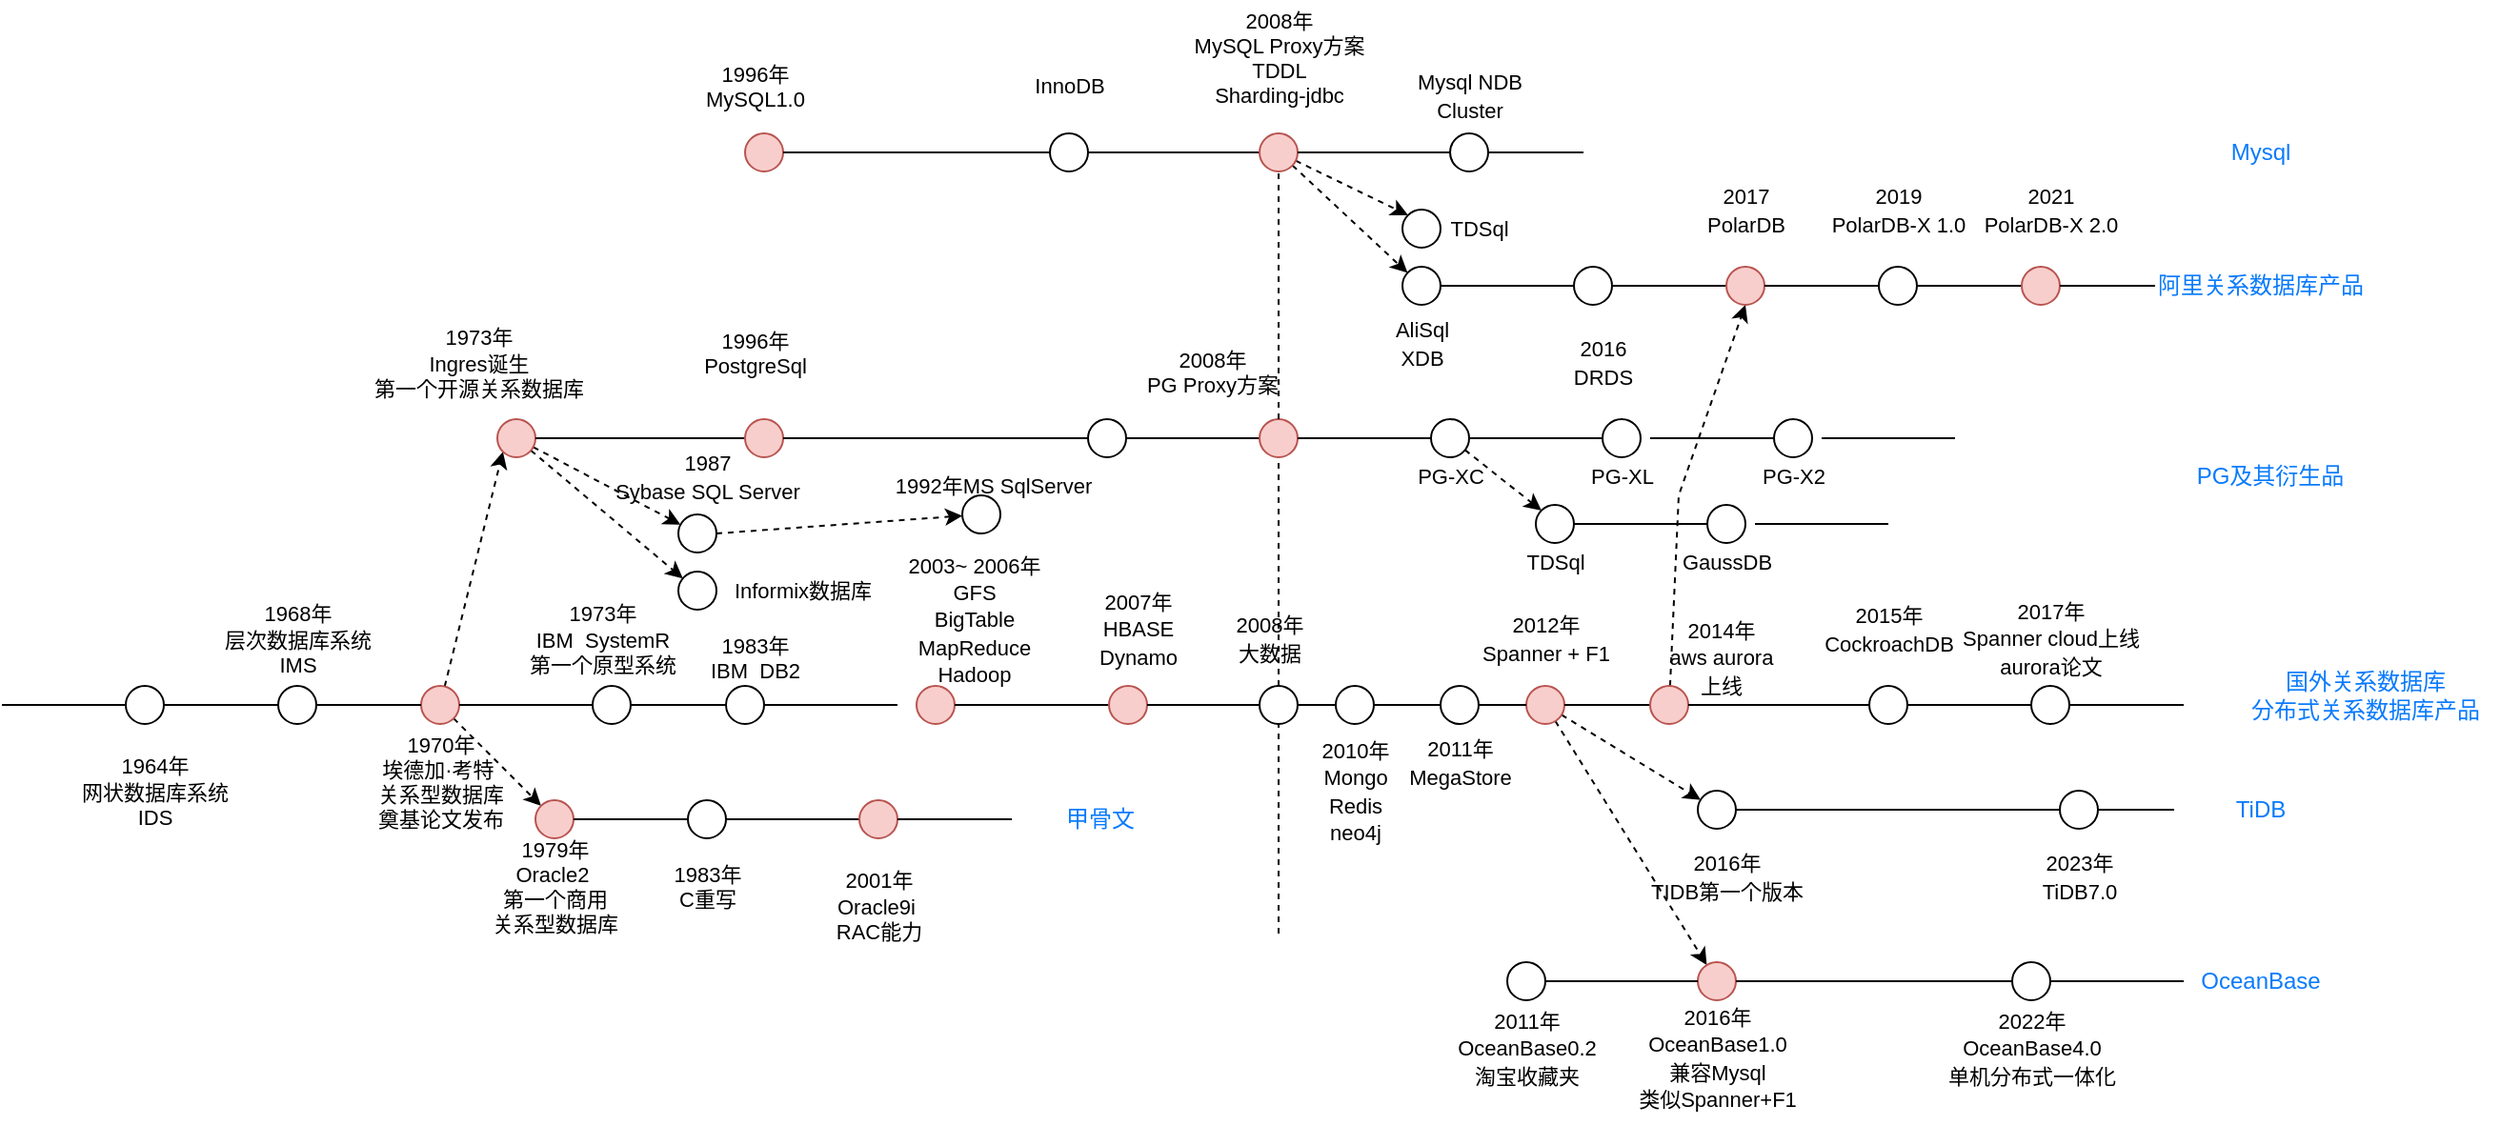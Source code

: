 <mxfile version="13.0.3" type="device" pages="2"><diagram id="YGqJCb1Dm5bFGd1qbr_M" name="Page-1"><mxGraphModel dx="1869" dy="1832" grid="1" gridSize="10" guides="1" tooltips="1" connect="1" arrows="1" fold="1" page="1" pageScale="1" pageWidth="827" pageHeight="1169" math="0" shadow="0"><root><mxCell id="0"/><mxCell id="1" parent="0"/><mxCell id="JQfxPaEcHs0il32LNa0R-54" style="edgeStyle=none;rounded=0;orthogonalLoop=1;jettySize=auto;html=1;entryX=0;entryY=0;entryDx=0;entryDy=0;dashed=1;" edge="1" parent="1" source="JQfxPaEcHs0il32LNa0R-1" target="JQfxPaEcHs0il32LNa0R-45"><mxGeometry relative="1" as="geometry"/></mxCell><mxCell id="JQfxPaEcHs0il32LNa0R-65" style="edgeStyle=none;rounded=0;orthogonalLoop=1;jettySize=auto;html=1;entryX=0;entryY=1;entryDx=0;entryDy=0;dashed=1;" edge="1" parent="1" source="JQfxPaEcHs0il32LNa0R-1" target="JQfxPaEcHs0il32LNa0R-58"><mxGeometry relative="1" as="geometry"/></mxCell><mxCell id="JQfxPaEcHs0il32LNa0R-1" value="" style="ellipse;whiteSpace=wrap;html=1;aspect=fixed;fillColor=#f8cecc;strokeColor=#b85450;" vertex="1" parent="1"><mxGeometry x="110" y="270" width="20" height="20" as="geometry"/></mxCell><mxCell id="JQfxPaEcHs0il32LNa0R-19" value="" style="endArrow=none;html=1;exitX=1;exitY=0.5;exitDx=0;exitDy=0;entryX=0;entryY=0.5;entryDx=0;entryDy=0;" edge="1" parent="1" source="JQfxPaEcHs0il32LNa0R-1" target="JQfxPaEcHs0il32LNa0R-21"><mxGeometry width="50" height="50" relative="1" as="geometry"><mxPoint x="160" y="310" as="sourcePoint"/><mxPoint x="190" y="280" as="targetPoint"/></mxGeometry></mxCell><mxCell id="JQfxPaEcHs0il32LNa0R-21" value="" style="ellipse;whiteSpace=wrap;html=1;aspect=fixed;" vertex="1" parent="1"><mxGeometry x="200" y="270" width="20" height="20" as="geometry"/></mxCell><mxCell id="JQfxPaEcHs0il32LNa0R-22" value="" style="endArrow=none;html=1;exitX=1;exitY=0.5;exitDx=0;exitDy=0;entryX=0;entryY=0.5;entryDx=0;entryDy=0;" edge="1" parent="1" source="JQfxPaEcHs0il32LNa0R-21" target="KcnU9xemjNTNxj5EwUxm-72"><mxGeometry width="50" height="50" relative="1" as="geometry"><mxPoint x="260" y="310" as="sourcePoint"/><mxPoint x="260" y="290" as="targetPoint"/></mxGeometry></mxCell><mxCell id="JQfxPaEcHs0il32LNa0R-23" value="" style="ellipse;whiteSpace=wrap;html=1;aspect=fixed;fillColor=#f8cecc;strokeColor=#b85450;" vertex="1" parent="1"><mxGeometry x="370" y="270" width="20" height="20" as="geometry"/></mxCell><mxCell id="JQfxPaEcHs0il32LNa0R-24" value="" style="endArrow=none;html=1;exitX=1;exitY=0.5;exitDx=0;exitDy=0;entryX=0;entryY=0.5;entryDx=0;entryDy=0;" edge="1" parent="1" source="JQfxPaEcHs0il32LNa0R-23" target="JQfxPaEcHs0il32LNa0R-25"><mxGeometry width="50" height="50" relative="1" as="geometry"><mxPoint x="420" y="310" as="sourcePoint"/><mxPoint x="450" y="280" as="targetPoint"/></mxGeometry></mxCell><mxCell id="JQfxPaEcHs0il32LNa0R-25" value="" style="ellipse;whiteSpace=wrap;html=1;aspect=fixed;fillColor=#f8cecc;strokeColor=#b85450;" vertex="1" parent="1"><mxGeometry x="471" y="270" width="20" height="20" as="geometry"/></mxCell><mxCell id="JQfxPaEcHs0il32LNa0R-26" value="" style="endArrow=none;html=1;exitX=1;exitY=0.5;exitDx=0;exitDy=0;entryX=0;entryY=0.5;entryDx=0;entryDy=0;" edge="1" parent="1" source="JQfxPaEcHs0il32LNa0R-25" target="JQfxPaEcHs0il32LNa0R-35"><mxGeometry width="50" height="50" relative="1" as="geometry"><mxPoint x="520" y="310" as="sourcePoint"/><mxPoint x="520" y="280" as="targetPoint"/></mxGeometry></mxCell><mxCell id="JQfxPaEcHs0il32LNa0R-35" value="" style="ellipse;whiteSpace=wrap;html=1;aspect=fixed;" vertex="1" parent="1"><mxGeometry x="550" y="270" width="20" height="20" as="geometry"/></mxCell><mxCell id="JQfxPaEcHs0il32LNa0R-36" value="" style="endArrow=none;html=1;exitX=1;exitY=0.5;exitDx=0;exitDy=0;entryX=0;entryY=0.5;entryDx=0;entryDy=0;" edge="1" parent="1" source="JQfxPaEcHs0il32LNa0R-35" target="KcnU9xemjNTNxj5EwUxm-48"><mxGeometry width="50" height="50" relative="1" as="geometry"><mxPoint x="595" y="310" as="sourcePoint"/><mxPoint x="625" y="280" as="targetPoint"/></mxGeometry></mxCell><mxCell id="JQfxPaEcHs0il32LNa0R-144" value="" style="edgeStyle=none;rounded=0;orthogonalLoop=1;jettySize=auto;html=1;dashed=1;" edge="1" parent="1" source="JQfxPaEcHs0il32LNa0R-37" target="JQfxPaEcHs0il32LNa0R-143"><mxGeometry relative="1" as="geometry"/></mxCell><mxCell id="JQfxPaEcHs0il32LNa0R-161" value="" style="edgeStyle=none;rounded=0;orthogonalLoop=1;jettySize=auto;html=1;dashed=1;" edge="1" parent="1" source="JQfxPaEcHs0il32LNa0R-37" target="JQfxPaEcHs0il32LNa0R-160"><mxGeometry relative="1" as="geometry"/></mxCell><mxCell id="JQfxPaEcHs0il32LNa0R-37" value="" style="ellipse;whiteSpace=wrap;html=1;aspect=fixed;fillColor=#f8cecc;strokeColor=#b85450;" vertex="1" parent="1"><mxGeometry x="690" y="270" width="20" height="20" as="geometry"/></mxCell><mxCell id="JQfxPaEcHs0il32LNa0R-160" value="" style="ellipse;whiteSpace=wrap;html=1;aspect=fixed;fillColor=#f8cecc;strokeColor=#b85450;" vertex="1" parent="1"><mxGeometry x="780" y="415" width="20" height="20" as="geometry"/></mxCell><mxCell id="JQfxPaEcHs0il32LNa0R-143" value="" style="ellipse;whiteSpace=wrap;html=1;aspect=fixed;" vertex="1" parent="1"><mxGeometry x="780" y="325" width="20" height="20" as="geometry"/></mxCell><mxCell id="JQfxPaEcHs0il32LNa0R-38" value="" style="endArrow=none;html=1;exitX=1;exitY=0.5;exitDx=0;exitDy=0;entryX=0;entryY=0.5;entryDx=0;entryDy=0;" edge="1" parent="1" source="JQfxPaEcHs0il32LNa0R-37" target="JQfxPaEcHs0il32LNa0R-39"><mxGeometry width="50" height="50" relative="1" as="geometry"><mxPoint x="780" y="310" as="sourcePoint"/><mxPoint x="780" y="280" as="targetPoint"/></mxGeometry></mxCell><mxCell id="JQfxPaEcHs0il32LNa0R-158" style="edgeStyle=none;rounded=0;orthogonalLoop=1;jettySize=auto;html=1;entryX=0.5;entryY=1;entryDx=0;entryDy=0;dashed=1;" edge="1" parent="1" source="JQfxPaEcHs0il32LNa0R-39" target="JQfxPaEcHs0il32LNa0R-120"><mxGeometry relative="1" as="geometry"><Array as="points"><mxPoint x="770" y="170"/></Array></mxGeometry></mxCell><mxCell id="JQfxPaEcHs0il32LNa0R-39" value="" style="ellipse;whiteSpace=wrap;html=1;aspect=fixed;fillColor=#f8cecc;strokeColor=#b85450;" vertex="1" parent="1"><mxGeometry x="755" y="270" width="20" height="20" as="geometry"/></mxCell><mxCell id="JQfxPaEcHs0il32LNa0R-40" value="" style="endArrow=none;html=1;exitX=1;exitY=0.5;exitDx=0;exitDy=0;entryX=0;entryY=0.5;entryDx=0;entryDy=0;" edge="1" parent="1" source="JQfxPaEcHs0il32LNa0R-39" target="JQfxPaEcHs0il32LNa0R-41"><mxGeometry width="50" height="50" relative="1" as="geometry"><mxPoint x="840" y="310" as="sourcePoint"/><mxPoint x="870" y="280" as="targetPoint"/></mxGeometry></mxCell><mxCell id="JQfxPaEcHs0il32LNa0R-41" value="" style="ellipse;whiteSpace=wrap;html=1;aspect=fixed;" vertex="1" parent="1"><mxGeometry x="870" y="270" width="20" height="20" as="geometry"/></mxCell><mxCell id="JQfxPaEcHs0il32LNa0R-42" value="" style="endArrow=none;html=1;exitX=1;exitY=0.5;exitDx=0;exitDy=0;entryX=0;entryY=0.5;entryDx=0;entryDy=0;" edge="1" parent="1" source="JQfxPaEcHs0il32LNa0R-41" target="JQfxPaEcHs0il32LNa0R-136"><mxGeometry width="50" height="50" relative="1" as="geometry"><mxPoint x="940" y="310" as="sourcePoint"/><mxPoint x="940" y="280" as="targetPoint"/></mxGeometry></mxCell><mxCell id="JQfxPaEcHs0il32LNa0R-43" value="&lt;font style=&quot;font-size: 11px&quot;&gt;1970年&lt;br&gt;&lt;/font&gt;&lt;div class=&quot;lake-content&quot; style=&quot;font-size: 11px&quot;&gt;&lt;span class=&quot;ne-text&quot;&gt;&lt;font style=&quot;font-size: 11px&quot;&gt;埃德加·考特&amp;nbsp;&lt;/font&gt;&lt;/span&gt;&lt;/div&gt;&lt;div class=&quot;lake-content&quot; style=&quot;font-size: 11px&quot;&gt;&lt;span class=&quot;ne-text&quot;&gt;&lt;font style=&quot;font-size: 11px&quot;&gt;关系型数据库&lt;/font&gt;&lt;/span&gt;&lt;/div&gt;&lt;div class=&quot;lake-content&quot; style=&quot;font-size: 11px&quot;&gt;&lt;span class=&quot;ne-text&quot;&gt;&lt;font style=&quot;font-size: 11px&quot;&gt;奠基论文发布&lt;/font&gt;&lt;/span&gt;&lt;/div&gt;" style="text;html=1;align=center;verticalAlign=middle;resizable=0;points=[];autosize=1;" vertex="1" parent="1"><mxGeometry x="80" y="290" width="80" height="60" as="geometry"/></mxCell><mxCell id="JQfxPaEcHs0il32LNa0R-44" value="" style="endArrow=none;html=1;exitX=1;exitY=0.5;exitDx=0;exitDy=0;" edge="1" parent="1" source="KcnU9xemjNTNxj5EwUxm-43"><mxGeometry width="50" height="50" relative="1" as="geometry"><mxPoint x="40" y="280" as="sourcePoint"/><mxPoint x="110" y="280" as="targetPoint"/></mxGeometry></mxCell><mxCell id="JQfxPaEcHs0il32LNa0R-45" value="" style="ellipse;whiteSpace=wrap;html=1;aspect=fixed;fillColor=#f8cecc;strokeColor=#b85450;" vertex="1" parent="1"><mxGeometry x="170" y="330" width="20" height="20" as="geometry"/></mxCell><mxCell id="JQfxPaEcHs0il32LNa0R-46" value="" style="endArrow=none;html=1;exitX=1;exitY=0.5;exitDx=0;exitDy=0;entryX=0;entryY=0.5;entryDx=0;entryDy=0;" edge="1" parent="1" source="JQfxPaEcHs0il32LNa0R-45" target="JQfxPaEcHs0il32LNa0R-47"><mxGeometry width="50" height="50" relative="1" as="geometry"><mxPoint x="240" y="370" as="sourcePoint"/><mxPoint x="240" y="340" as="targetPoint"/></mxGeometry></mxCell><mxCell id="JQfxPaEcHs0il32LNa0R-47" value="" style="ellipse;whiteSpace=wrap;html=1;aspect=fixed;" vertex="1" parent="1"><mxGeometry x="250" y="330" width="20" height="20" as="geometry"/></mxCell><mxCell id="JQfxPaEcHs0il32LNa0R-48" value="" style="endArrow=none;html=1;exitX=1;exitY=0.5;exitDx=0;exitDy=0;entryX=0;entryY=0.5;entryDx=0;entryDy=0;" edge="1" parent="1" source="JQfxPaEcHs0il32LNa0R-47" target="JQfxPaEcHs0il32LNa0R-49"><mxGeometry width="50" height="50" relative="1" as="geometry"><mxPoint x="300" y="370" as="sourcePoint"/><mxPoint x="330" y="340" as="targetPoint"/></mxGeometry></mxCell><mxCell id="JQfxPaEcHs0il32LNa0R-49" value="" style="ellipse;whiteSpace=wrap;html=1;aspect=fixed;fillColor=#f8cecc;strokeColor=#b85450;" vertex="1" parent="1"><mxGeometry x="340" y="330" width="20" height="20" as="geometry"/></mxCell><mxCell id="JQfxPaEcHs0il32LNa0R-50" value="" style="endArrow=none;html=1;exitX=1;exitY=0.5;exitDx=0;exitDy=0;entryX=0;entryY=0.5;entryDx=0;entryDy=0;" edge="1" parent="1" source="JQfxPaEcHs0il32LNa0R-49"><mxGeometry width="50" height="50" relative="1" as="geometry"><mxPoint x="410" y="370" as="sourcePoint"/><mxPoint x="420" y="340" as="targetPoint"/></mxGeometry></mxCell><mxCell id="JQfxPaEcHs0il32LNa0R-56" value="&lt;font style=&quot;font-size: 11px&quot;&gt;1979年&lt;br&gt;&lt;/font&gt;&lt;div class=&quot;lake-content&quot; style=&quot;font-size: 11px&quot;&gt;Oracle2&amp;nbsp;&lt;/div&gt;&lt;div class=&quot;lake-content&quot; style=&quot;font-size: 11px&quot;&gt;第一个商用&lt;/div&gt;&lt;div class=&quot;lake-content&quot; style=&quot;font-size: 11px&quot;&gt;关系型数据库&lt;/div&gt;" style="text;html=1;align=center;verticalAlign=middle;resizable=0;points=[];autosize=1;" vertex="1" parent="1"><mxGeometry x="140" y="345" width="80" height="60" as="geometry"/></mxCell><mxCell id="JQfxPaEcHs0il32LNa0R-57" value="&lt;font style=&quot;font-size: 11px&quot;&gt;1983年&lt;br&gt;&lt;/font&gt;&lt;div class=&quot;lake-content&quot; style=&quot;font-size: 11px&quot;&gt;IBM&amp;nbsp;&amp;nbsp;&lt;span&gt;DB2&lt;/span&gt;&lt;/div&gt;" style="text;html=1;align=center;verticalAlign=middle;resizable=0;points=[];autosize=1;" vertex="1" parent="1"><mxGeometry x="255" y="240" width="60" height="30" as="geometry"/></mxCell><mxCell id="JQfxPaEcHs0il32LNa0R-68" value="" style="edgeStyle=none;rounded=0;orthogonalLoop=1;jettySize=auto;html=1;dashed=1;" edge="1" parent="1" source="JQfxPaEcHs0il32LNa0R-58" target="JQfxPaEcHs0il32LNa0R-67"><mxGeometry relative="1" as="geometry"/></mxCell><mxCell id="JQfxPaEcHs0il32LNa0R-73" value="" style="edgeStyle=none;rounded=0;orthogonalLoop=1;jettySize=auto;html=1;dashed=1;" edge="1" parent="1" source="JQfxPaEcHs0il32LNa0R-58" target="JQfxPaEcHs0il32LNa0R-72"><mxGeometry relative="1" as="geometry"/></mxCell><mxCell id="JQfxPaEcHs0il32LNa0R-76" value="" style="edgeStyle=none;rounded=0;orthogonalLoop=1;jettySize=auto;html=1;dashed=1;exitX=1;exitY=0.5;exitDx=0;exitDy=0;" edge="1" parent="1" source="JQfxPaEcHs0il32LNa0R-67" target="JQfxPaEcHs0il32LNa0R-75"><mxGeometry relative="1" as="geometry"/></mxCell><mxCell id="JQfxPaEcHs0il32LNa0R-58" value="" style="ellipse;whiteSpace=wrap;html=1;aspect=fixed;fillColor=#f8cecc;strokeColor=#b85450;" vertex="1" parent="1"><mxGeometry x="150" y="130" width="20" height="20" as="geometry"/></mxCell><mxCell id="JQfxPaEcHs0il32LNa0R-75" value="" style="ellipse;whiteSpace=wrap;html=1;aspect=fixed;" vertex="1" parent="1"><mxGeometry x="394" y="170" width="20" height="20" as="geometry"/></mxCell><mxCell id="JQfxPaEcHs0il32LNa0R-72" value="" style="ellipse;whiteSpace=wrap;html=1;aspect=fixed;" vertex="1" parent="1"><mxGeometry x="245" y="210" width="20" height="20" as="geometry"/></mxCell><mxCell id="JQfxPaEcHs0il32LNa0R-67" value="" style="ellipse;whiteSpace=wrap;html=1;aspect=fixed;" vertex="1" parent="1"><mxGeometry x="245" y="180" width="20" height="20" as="geometry"/></mxCell><mxCell id="JQfxPaEcHs0il32LNa0R-59" value="" style="endArrow=none;html=1;exitX=1;exitY=0.5;exitDx=0;exitDy=0;entryX=0;entryY=0.5;entryDx=0;entryDy=0;" edge="1" parent="1" source="JQfxPaEcHs0il32LNa0R-58" target="JQfxPaEcHs0il32LNa0R-60"><mxGeometry width="50" height="50" relative="1" as="geometry"><mxPoint x="220" y="170" as="sourcePoint"/><mxPoint x="220" y="140" as="targetPoint"/></mxGeometry></mxCell><mxCell id="JQfxPaEcHs0il32LNa0R-60" value="" style="ellipse;whiteSpace=wrap;html=1;aspect=fixed;fillColor=#f8cecc;strokeColor=#b85450;" vertex="1" parent="1"><mxGeometry x="280" y="130" width="20" height="20" as="geometry"/></mxCell><mxCell id="JQfxPaEcHs0il32LNa0R-61" value="" style="endArrow=none;html=1;exitX=1;exitY=0.5;exitDx=0;exitDy=0;entryX=0;entryY=0.5;entryDx=0;entryDy=0;" edge="1" parent="1" source="JQfxPaEcHs0il32LNa0R-60" target="JQfxPaEcHs0il32LNa0R-62"><mxGeometry width="50" height="50" relative="1" as="geometry"><mxPoint x="330" y="170" as="sourcePoint"/><mxPoint x="360" y="140" as="targetPoint"/></mxGeometry></mxCell><mxCell id="JQfxPaEcHs0il32LNa0R-62" value="" style="ellipse;whiteSpace=wrap;html=1;aspect=fixed;" vertex="1" parent="1"><mxGeometry x="460" y="130" width="20" height="20" as="geometry"/></mxCell><mxCell id="JQfxPaEcHs0il32LNa0R-63" value="" style="endArrow=none;html=1;exitX=1;exitY=0.5;exitDx=0;exitDy=0;entryX=0;entryY=0.5;entryDx=0;entryDy=0;" edge="1" parent="1" source="JQfxPaEcHs0il32LNa0R-62" target="JQfxPaEcHs0il32LNa0R-64"><mxGeometry width="50" height="50" relative="1" as="geometry"><mxPoint x="530" y="170" as="sourcePoint"/><mxPoint x="530" y="140" as="targetPoint"/></mxGeometry></mxCell><mxCell id="JQfxPaEcHs0il32LNa0R-66" value="&lt;font style=&quot;font-size: 11px&quot;&gt;1973年&lt;br&gt;&lt;/font&gt;&lt;div class=&quot;lake-content&quot; style=&quot;font-size: 11px&quot;&gt;Ingres&lt;span&gt;诞生&lt;/span&gt;&lt;/div&gt;&lt;div class=&quot;lake-content&quot; style=&quot;font-size: 11px&quot;&gt;第一个开源关系数据库&lt;/div&gt;" style="text;html=1;align=center;verticalAlign=middle;resizable=0;points=[];autosize=1;" vertex="1" parent="1"><mxGeometry x="75" y="75" width="130" height="50" as="geometry"/></mxCell><mxCell id="JQfxPaEcHs0il32LNa0R-69" value="&lt;span style=&quot;font-size: 11px&quot;&gt;1987&lt;br&gt;Sybase SQL Server&lt;/span&gt;" style="text;html=1;align=center;verticalAlign=middle;resizable=0;points=[];autosize=1;" vertex="1" parent="1"><mxGeometry x="205" y="140" width="110" height="40" as="geometry"/></mxCell><mxCell id="JQfxPaEcHs0il32LNa0R-74" value="&lt;span style=&quot;font-size: 11px&quot;&gt;Informix数据库&lt;/span&gt;" style="text;html=1;align=center;verticalAlign=middle;resizable=0;points=[];autosize=1;" vertex="1" parent="1"><mxGeometry x="265" y="210" width="90" height="20" as="geometry"/></mxCell><mxCell id="JQfxPaEcHs0il32LNa0R-77" value="&lt;span style=&quot;font-size: 11px&quot;&gt;1992年MS SqlServer&lt;/span&gt;" style="text;html=1;align=center;verticalAlign=middle;resizable=0;points=[];autosize=1;" vertex="1" parent="1"><mxGeometry x="350" y="155" width="120" height="20" as="geometry"/></mxCell><mxCell id="JQfxPaEcHs0il32LNa0R-78" value="&lt;font style=&quot;font-size: 11px&quot;&gt;1996年&lt;br&gt;&lt;/font&gt;&lt;div class=&quot;lake-content&quot; style=&quot;font-size: 11px&quot;&gt;PostgreSql&lt;/div&gt;" style="text;html=1;align=center;verticalAlign=middle;resizable=0;points=[];autosize=1;" vertex="1" parent="1"><mxGeometry x="250" y="80" width="70" height="30" as="geometry"/></mxCell><mxCell id="JQfxPaEcHs0il32LNa0R-79" value="" style="ellipse;whiteSpace=wrap;html=1;aspect=fixed;fillColor=#f8cecc;strokeColor=#b85450;" vertex="1" parent="1"><mxGeometry x="280" y="-20" width="20" height="20" as="geometry"/></mxCell><mxCell id="JQfxPaEcHs0il32LNa0R-80" value="" style="endArrow=none;html=1;exitX=1;exitY=0.5;exitDx=0;exitDy=0;entryX=0;entryY=0.5;entryDx=0;entryDy=0;" edge="1" parent="1" source="JQfxPaEcHs0il32LNa0R-79" target="JQfxPaEcHs0il32LNa0R-81"><mxGeometry width="50" height="50" relative="1" as="geometry"><mxPoint x="350" y="20" as="sourcePoint"/><mxPoint x="350" y="-10" as="targetPoint"/></mxGeometry></mxCell><mxCell id="JQfxPaEcHs0il32LNa0R-81" value="" style="ellipse;whiteSpace=wrap;html=1;aspect=fixed;" vertex="1" parent="1"><mxGeometry x="440" y="-20" width="20" height="20" as="geometry"/></mxCell><mxCell id="JQfxPaEcHs0il32LNa0R-82" value="" style="endArrow=none;html=1;exitX=1;exitY=0.5;exitDx=0;exitDy=0;entryX=0;entryY=0.5;entryDx=0;entryDy=0;" edge="1" parent="1" source="JQfxPaEcHs0il32LNa0R-81" target="JQfxPaEcHs0il32LNa0R-83"><mxGeometry width="50" height="50" relative="1" as="geometry"><mxPoint x="490" y="20" as="sourcePoint"/><mxPoint x="520" y="-10" as="targetPoint"/></mxGeometry></mxCell><mxCell id="JQfxPaEcHs0il32LNa0R-127" value="" style="edgeStyle=none;rounded=0;orthogonalLoop=1;jettySize=auto;html=1;dashed=1;" edge="1" parent="1" source="JQfxPaEcHs0il32LNa0R-83" target="JQfxPaEcHs0il32LNa0R-126"><mxGeometry relative="1" as="geometry"/></mxCell><mxCell id="JQfxPaEcHs0il32LNa0R-173" style="edgeStyle=none;rounded=0;orthogonalLoop=1;jettySize=auto;html=1;dashed=1;entryX=0;entryY=0;entryDx=0;entryDy=0;" edge="1" parent="1" source="JQfxPaEcHs0il32LNa0R-83" target="JQfxPaEcHs0il32LNa0R-174"><mxGeometry relative="1" as="geometry"><mxPoint x="610" y="20" as="targetPoint"/></mxGeometry></mxCell><mxCell id="JQfxPaEcHs0il32LNa0R-83" value="" style="ellipse;whiteSpace=wrap;html=1;aspect=fixed;fillColor=#f8cecc;strokeColor=#b85450;" vertex="1" parent="1"><mxGeometry x="550" y="-20" width="20" height="20" as="geometry"/></mxCell><mxCell id="JQfxPaEcHs0il32LNa0R-126" value="" style="ellipse;whiteSpace=wrap;html=1;aspect=fixed;" vertex="1" parent="1"><mxGeometry x="625" y="50" width="20" height="20" as="geometry"/></mxCell><mxCell id="JQfxPaEcHs0il32LNa0R-84" value="" style="endArrow=none;html=1;exitX=1;exitY=0.5;exitDx=0;exitDy=0;entryX=0;entryY=0.5;entryDx=0;entryDy=0;" edge="1" parent="1" source="JQfxPaEcHs0il32LNa0R-83" target="JQfxPaEcHs0il32LNa0R-85"><mxGeometry width="50" height="50" relative="1" as="geometry"><mxPoint x="610" y="20" as="sourcePoint"/><mxPoint x="610" y="-10" as="targetPoint"/></mxGeometry></mxCell><mxCell id="JQfxPaEcHs0il32LNa0R-85" value="" style="ellipse;whiteSpace=wrap;html=1;aspect=fixed;" vertex="1" parent="1"><mxGeometry x="650" y="-20" width="20" height="20" as="geometry"/></mxCell><mxCell id="JQfxPaEcHs0il32LNa0R-86" value="&lt;font style=&quot;font-size: 11px&quot;&gt;1996年&lt;br&gt;&lt;/font&gt;&lt;div class=&quot;lake-content&quot; style=&quot;font-size: 11px&quot;&gt;MySQL1.0&lt;/div&gt;" style="text;html=1;align=center;verticalAlign=middle;resizable=0;points=[];autosize=1;" vertex="1" parent="1"><mxGeometry x="250" y="-60" width="70" height="30" as="geometry"/></mxCell><mxCell id="JQfxPaEcHs0il32LNa0R-87" value="&lt;font style=&quot;font-size: 11px&quot;&gt;2001年&lt;br&gt;&lt;/font&gt;&lt;div class=&quot;lake-content&quot; style=&quot;font-size: 11px&quot;&gt;Oracle9i&amp;nbsp;&lt;/div&gt;&lt;div class=&quot;lake-content&quot; style=&quot;font-size: 11px&quot;&gt;RAC能力&lt;/div&gt;" style="text;html=1;align=center;verticalAlign=middle;resizable=0;points=[];autosize=1;" vertex="1" parent="1"><mxGeometry x="320" y="360" width="60" height="50" as="geometry"/></mxCell><mxCell id="JQfxPaEcHs0il32LNa0R-88" value="&lt;font style=&quot;font-size: 11px&quot;&gt;1983年&lt;br&gt;&lt;/font&gt;&lt;div class=&quot;lake-content&quot; style=&quot;font-size: 11px&quot;&gt;C重写&lt;/div&gt;" style="text;html=1;align=center;verticalAlign=middle;resizable=0;points=[];autosize=1;" vertex="1" parent="1"><mxGeometry x="235" y="360" width="50" height="30" as="geometry"/></mxCell><mxCell id="JQfxPaEcHs0il32LNa0R-89" value="&lt;span style=&quot;font-size: 11px&quot;&gt;2003~ 2006年&lt;br&gt;GFS&lt;br&gt;BigTable&lt;br&gt;MapReduce&lt;br&gt;&lt;/span&gt;&lt;span style=&quot;font-size: 11px&quot;&gt;Hadoop&lt;/span&gt;&lt;span style=&quot;font-size: 11px&quot;&gt;&lt;br&gt;&lt;/span&gt;" style="text;html=1;align=center;verticalAlign=middle;resizable=0;points=[];autosize=1;" vertex="1" parent="1"><mxGeometry x="360" y="195" width="80" height="80" as="geometry"/></mxCell><mxCell id="JQfxPaEcHs0il32LNa0R-91" value="&lt;span style=&quot;font-size: 11px&quot;&gt;2008年&lt;br&gt;大数据&lt;br&gt;&lt;/span&gt;" style="text;html=1;align=center;verticalAlign=middle;resizable=0;points=[];autosize=1;" vertex="1" parent="1"><mxGeometry x="530" y="225" width="50" height="40" as="geometry"/></mxCell><mxCell id="JQfxPaEcHs0il32LNa0R-92" value="&lt;span style=&quot;font-size: 11px&quot;&gt;InnoDB&lt;/span&gt;" style="text;html=1;align=center;verticalAlign=middle;resizable=0;points=[];autosize=1;" vertex="1" parent="1"><mxGeometry x="425" y="-55" width="50" height="20" as="geometry"/></mxCell><mxCell id="JQfxPaEcHs0il32LNa0R-93" value="&lt;font style=&quot;font-size: 11px&quot;&gt;2008年&lt;br&gt;&lt;/font&gt;&lt;div class=&quot;lake-content&quot; style=&quot;font-size: 11px&quot;&gt;MySQL Proxy方案&lt;/div&gt;&lt;div class=&quot;lake-content&quot; style=&quot;font-size: 11px&quot;&gt;TDDL&lt;/div&gt;&lt;div class=&quot;lake-content&quot; style=&quot;font-size: 11px&quot;&gt;Sharding-jdbc&lt;/div&gt;" style="text;html=1;align=center;verticalAlign=middle;resizable=0;points=[];autosize=1;" vertex="1" parent="1"><mxGeometry x="510" y="-90" width="100" height="60" as="geometry"/></mxCell><mxCell id="JQfxPaEcHs0il32LNa0R-94" value="&lt;span style=&quot;font-size: 11px&quot;&gt;Mysql NDB&lt;br&gt;Cluster&lt;br&gt;&lt;/span&gt;" style="text;html=1;align=center;verticalAlign=middle;resizable=0;points=[];autosize=1;" vertex="1" parent="1"><mxGeometry x="625" y="-60" width="70" height="40" as="geometry"/></mxCell><mxCell id="JQfxPaEcHs0il32LNa0R-105" value="&lt;span style=&quot;font-size: 11px&quot;&gt;2016&lt;br&gt;DRDS&lt;br&gt;&lt;/span&gt;" style="text;html=1;align=center;verticalAlign=middle;resizable=0;points=[];autosize=1;" vertex="1" parent="1"><mxGeometry x="705" y="80" width="50" height="40" as="geometry"/></mxCell><mxCell id="JQfxPaEcHs0il32LNa0R-109" value="&lt;span style=&quot;font-size: 11px&quot;&gt;2017&lt;br&gt;PolarDB&lt;br&gt;&lt;/span&gt;" style="text;html=1;align=center;verticalAlign=middle;resizable=0;points=[];autosize=1;" vertex="1" parent="1"><mxGeometry x="775" width="60" height="40" as="geometry"/></mxCell><mxCell id="JQfxPaEcHs0il32LNa0R-114" value="&lt;span style=&quot;font-size: 11px&quot;&gt;2019&lt;br&gt;PolarDB-X 1.0&lt;br&gt;&lt;/span&gt;" style="text;html=1;align=center;verticalAlign=middle;resizable=0;points=[];autosize=1;" vertex="1" parent="1"><mxGeometry x="840" width="90" height="40" as="geometry"/></mxCell><mxCell id="JQfxPaEcHs0il32LNa0R-118" value="" style="ellipse;whiteSpace=wrap;html=1;aspect=fixed;" vertex="1" parent="1"><mxGeometry x="715" y="50" width="20" height="20" as="geometry"/></mxCell><mxCell id="JQfxPaEcHs0il32LNa0R-119" value="" style="endArrow=none;html=1;exitX=1;exitY=0.5;exitDx=0;exitDy=0;entryX=0;entryY=0.5;entryDx=0;entryDy=0;" edge="1" parent="1" source="JQfxPaEcHs0il32LNa0R-118" target="JQfxPaEcHs0il32LNa0R-120"><mxGeometry width="50" height="50" relative="1" as="geometry"><mxPoint x="785" y="90" as="sourcePoint"/><mxPoint x="785" y="60" as="targetPoint"/></mxGeometry></mxCell><mxCell id="JQfxPaEcHs0il32LNa0R-120" value="" style="ellipse;whiteSpace=wrap;html=1;aspect=fixed;fillColor=#f8cecc;strokeColor=#b85450;" vertex="1" parent="1"><mxGeometry x="795" y="50" width="20" height="20" as="geometry"/></mxCell><mxCell id="JQfxPaEcHs0il32LNa0R-121" value="" style="endArrow=none;html=1;exitX=1;exitY=0.5;exitDx=0;exitDy=0;entryX=0;entryY=0.5;entryDx=0;entryDy=0;" edge="1" parent="1" source="JQfxPaEcHs0il32LNa0R-120" target="JQfxPaEcHs0il32LNa0R-122"><mxGeometry width="50" height="50" relative="1" as="geometry"><mxPoint x="845" y="90" as="sourcePoint"/><mxPoint x="875" y="60" as="targetPoint"/></mxGeometry></mxCell><mxCell id="JQfxPaEcHs0il32LNa0R-122" value="" style="ellipse;whiteSpace=wrap;html=1;aspect=fixed;" vertex="1" parent="1"><mxGeometry x="875" y="50" width="20" height="20" as="geometry"/></mxCell><mxCell id="JQfxPaEcHs0il32LNa0R-123" value="" style="endArrow=none;html=1;exitX=1;exitY=0.5;exitDx=0;exitDy=0;entryX=0;entryY=0.5;entryDx=0;entryDy=0;" edge="1" parent="1" source="JQfxPaEcHs0il32LNa0R-122" target="KcnU9xemjNTNxj5EwUxm-66"><mxGeometry width="50" height="50" relative="1" as="geometry"><mxPoint x="945" y="90" as="sourcePoint"/><mxPoint x="945" y="60" as="targetPoint"/></mxGeometry></mxCell><mxCell id="JQfxPaEcHs0il32LNa0R-128" value="" style="endArrow=none;html=1;exitX=1;exitY=0.5;exitDx=0;exitDy=0;entryX=0;entryY=0.5;entryDx=0;entryDy=0;" edge="1" parent="1" source="JQfxPaEcHs0il32LNa0R-126" target="JQfxPaEcHs0il32LNa0R-118"><mxGeometry width="50" height="50" relative="1" as="geometry"><mxPoint x="645" y="40" as="sourcePoint"/><mxPoint x="695" y="40" as="targetPoint"/></mxGeometry></mxCell><mxCell id="JQfxPaEcHs0il32LNa0R-129" value="&lt;span style=&quot;font-size: 11px&quot;&gt;AliSql&lt;br&gt;XDB&lt;br&gt;&lt;/span&gt;" style="text;html=1;align=center;verticalAlign=middle;resizable=0;points=[];autosize=1;" vertex="1" parent="1"><mxGeometry x="615" y="70" width="40" height="40" as="geometry"/></mxCell><mxCell id="JQfxPaEcHs0il32LNa0R-130" value="&lt;span style=&quot;font-size: 11px&quot;&gt;2012年&lt;br&gt;Spanner + F1&lt;br&gt;&lt;/span&gt;" style="text;html=1;align=center;verticalAlign=middle;resizable=0;points=[];autosize=1;" vertex="1" parent="1"><mxGeometry x="660" y="225" width="80" height="40" as="geometry"/></mxCell><mxCell id="JQfxPaEcHs0il32LNa0R-131" value="" style="endArrow=none;html=1;exitX=1;exitY=0.5;exitDx=0;exitDy=0;" edge="1" parent="1" source="JQfxPaEcHs0il32LNa0R-85"><mxGeometry width="50" height="50" relative="1" as="geometry"><mxPoint x="770" y="-21" as="sourcePoint"/><mxPoint x="720" y="-10" as="targetPoint"/></mxGeometry></mxCell><mxCell id="JQfxPaEcHs0il32LNa0R-135" value="&lt;span style=&quot;font-size: 11px&quot;&gt;2017年&lt;br&gt;Spanner cloud上线&lt;br&gt;aurora论文&lt;br&gt;&lt;/span&gt;" style="text;html=1;align=center;verticalAlign=middle;resizable=0;points=[];autosize=1;" vertex="1" parent="1"><mxGeometry x="910" y="220" width="110" height="50" as="geometry"/></mxCell><mxCell id="JQfxPaEcHs0il32LNa0R-136" value="" style="ellipse;whiteSpace=wrap;html=1;aspect=fixed;" vertex="1" parent="1"><mxGeometry x="955" y="270" width="20" height="20" as="geometry"/></mxCell><mxCell id="JQfxPaEcHs0il32LNa0R-137" value="" style="endArrow=none;html=1;exitX=1;exitY=0.5;exitDx=0;exitDy=0;entryX=0;entryY=0.5;entryDx=0;entryDy=0;" edge="1" parent="1" source="JQfxPaEcHs0il32LNa0R-136"><mxGeometry width="50" height="50" relative="1" as="geometry"><mxPoint x="1005" y="310" as="sourcePoint"/><mxPoint x="1035" y="280" as="targetPoint"/></mxGeometry></mxCell><mxCell id="JQfxPaEcHs0il32LNa0R-140" value="&lt;span style=&quot;font-size: 11px&quot;&gt;2014年&lt;br&gt;aws aurora&lt;br&gt;上线&lt;br&gt;&lt;/span&gt;" style="text;html=1;align=center;verticalAlign=middle;resizable=0;points=[];autosize=1;" vertex="1" parent="1"><mxGeometry x="757" y="230" width="70" height="50" as="geometry"/></mxCell><mxCell id="JQfxPaEcHs0il32LNa0R-145" value="&lt;span style=&quot;font-size: 11px&quot;&gt;2016年&lt;br&gt;TIDB第一个版本&lt;br&gt;&lt;/span&gt;" style="text;html=1;align=center;verticalAlign=middle;resizable=0;points=[];autosize=1;" vertex="1" parent="1"><mxGeometry x="745" y="350" width="100" height="40" as="geometry"/></mxCell><mxCell id="JQfxPaEcHs0il32LNa0R-64" value="" style="ellipse;whiteSpace=wrap;html=1;aspect=fixed;fillColor=#f8cecc;strokeColor=#b85450;" vertex="1" parent="1"><mxGeometry x="550" y="130" width="20" height="20" as="geometry"/></mxCell><mxCell id="JQfxPaEcHs0il32LNa0R-148" value="" style="endArrow=none;dashed=1;html=1;entryX=0.5;entryY=1;entryDx=0;entryDy=0;exitX=0.5;exitY=0;exitDx=0;exitDy=0;" edge="1" parent="1" source="JQfxPaEcHs0il32LNa0R-35" target="JQfxPaEcHs0il32LNa0R-64"><mxGeometry width="50" height="50" relative="1" as="geometry"><mxPoint x="620" y="190" as="sourcePoint"/><mxPoint x="557.071" y="-2.929" as="targetPoint"/></mxGeometry></mxCell><mxCell id="JQfxPaEcHs0il32LNa0R-150" value="" style="endArrow=none;dashed=1;html=1;entryX=0.5;entryY=1;entryDx=0;entryDy=0;exitX=0.5;exitY=0;exitDx=0;exitDy=0;" edge="1" parent="1" source="JQfxPaEcHs0il32LNa0R-64" target="JQfxPaEcHs0il32LNa0R-83"><mxGeometry width="50" height="50" relative="1" as="geometry"><mxPoint x="625" y="225" as="sourcePoint"/><mxPoint x="625" y="105" as="targetPoint"/></mxGeometry></mxCell><mxCell id="JQfxPaEcHs0il32LNa0R-151" value="" style="endArrow=none;dashed=1;html=1;entryX=0.5;entryY=1;entryDx=0;entryDy=0;" edge="1" parent="1" target="JQfxPaEcHs0il32LNa0R-35"><mxGeometry width="50" height="50" relative="1" as="geometry"><mxPoint x="560" y="400" as="sourcePoint"/><mxPoint x="579" y="390" as="targetPoint"/></mxGeometry></mxCell><mxCell id="JQfxPaEcHs0il32LNa0R-152" value="&lt;font color=&quot;#0a7bfc&quot;&gt;甲骨文&lt;/font&gt;" style="text;html=1;align=center;verticalAlign=middle;resizable=0;points=[];autosize=1;" vertex="1" parent="1"><mxGeometry x="441" y="330" width="50" height="20" as="geometry"/></mxCell><mxCell id="JQfxPaEcHs0il32LNa0R-153" value="&lt;font color=&quot;#0a7bfc&quot;&gt;国外关系数据库&lt;br&gt;分布式关系数据库产品&lt;br&gt;&lt;/font&gt;" style="text;html=1;align=center;verticalAlign=middle;resizable=0;points=[];autosize=1;" vertex="1" parent="1"><mxGeometry x="1060" y="260" width="140" height="30" as="geometry"/></mxCell><mxCell id="JQfxPaEcHs0il32LNa0R-154" value="&lt;font color=&quot;#0a7bfc&quot;&gt;阿里关系数据库产品&lt;br&gt;&lt;/font&gt;" style="text;html=1;align=center;verticalAlign=middle;resizable=0;points=[];autosize=1;" vertex="1" parent="1"><mxGeometry x="1015" y="50" width="120" height="20" as="geometry"/></mxCell><mxCell id="JQfxPaEcHs0il32LNa0R-155" value="&lt;font color=&quot;#0a7bfc&quot;&gt;Mysql&lt;br&gt;&lt;/font&gt;" style="text;html=1;align=center;verticalAlign=middle;resizable=0;points=[];autosize=1;" vertex="1" parent="1"><mxGeometry x="1050" y="-20" width="50" height="20" as="geometry"/></mxCell><mxCell id="JQfxPaEcHs0il32LNa0R-156" value="&lt;font color=&quot;#0a7bfc&quot;&gt;PG及其衍生品&lt;br&gt;&lt;/font&gt;" style="text;html=1;align=center;verticalAlign=middle;resizable=0;points=[];autosize=1;" vertex="1" parent="1"><mxGeometry x="1035" y="150" width="90" height="20" as="geometry"/></mxCell><mxCell id="JQfxPaEcHs0il32LNa0R-164" value="&lt;span style=&quot;font-size: 11px&quot;&gt;2016年&lt;br&gt;OceanBase1.0&lt;br&gt;兼容Mysql&lt;br&gt;类似Spanner+F1&lt;br&gt;&lt;/span&gt;" style="text;html=1;align=center;verticalAlign=middle;resizable=0;points=[];autosize=1;" vertex="1" parent="1"><mxGeometry x="740" y="430" width="100" height="70" as="geometry"/></mxCell><mxCell id="JQfxPaEcHs0il32LNa0R-165" value="" style="ellipse;whiteSpace=wrap;html=1;aspect=fixed;" vertex="1" parent="1"><mxGeometry x="680" y="415" width="20" height="20" as="geometry"/></mxCell><mxCell id="JQfxPaEcHs0il32LNa0R-166" value="" style="endArrow=none;html=1;entryX=0;entryY=0.5;entryDx=0;entryDy=0;" edge="1" parent="1" source="JQfxPaEcHs0il32LNa0R-165" target="JQfxPaEcHs0il32LNa0R-160"><mxGeometry width="50" height="50" relative="1" as="geometry"><mxPoint x="640" y="425" as="sourcePoint"/><mxPoint x="720" y="424" as="targetPoint"/></mxGeometry></mxCell><mxCell id="JQfxPaEcHs0il32LNa0R-168" value="&lt;span style=&quot;font-size: 11px&quot;&gt;2011年&lt;br&gt;OceanBase0.2&lt;br&gt;淘宝收藏夹&lt;br&gt;&lt;/span&gt;" style="text;html=1;align=center;verticalAlign=middle;resizable=0;points=[];autosize=1;" vertex="1" parent="1"><mxGeometry x="645" y="435" width="90" height="50" as="geometry"/></mxCell><mxCell id="JQfxPaEcHs0il32LNa0R-169" value="" style="ellipse;whiteSpace=wrap;html=1;aspect=fixed;" vertex="1" parent="1"><mxGeometry x="945" y="415" width="20" height="20" as="geometry"/></mxCell><mxCell id="JQfxPaEcHs0il32LNa0R-170" value="" style="endArrow=none;html=1;exitX=1;exitY=0.5;exitDx=0;exitDy=0;" edge="1" parent="1" source="JQfxPaEcHs0il32LNa0R-169"><mxGeometry width="50" height="50" relative="1" as="geometry"><mxPoint x="995" y="445" as="sourcePoint"/><mxPoint x="1035" y="425" as="targetPoint"/></mxGeometry></mxCell><mxCell id="JQfxPaEcHs0il32LNa0R-171" value="" style="endArrow=none;html=1;entryX=0;entryY=0.5;entryDx=0;entryDy=0;exitX=1;exitY=0.5;exitDx=0;exitDy=0;" edge="1" parent="1" source="JQfxPaEcHs0il32LNa0R-160" target="JQfxPaEcHs0il32LNa0R-169"><mxGeometry width="50" height="50" relative="1" as="geometry"><mxPoint x="930" y="430" as="sourcePoint"/><mxPoint x="990" y="430" as="targetPoint"/></mxGeometry></mxCell><mxCell id="JQfxPaEcHs0il32LNa0R-172" value="&lt;span style=&quot;font-size: 11px&quot;&gt;2022年&lt;br&gt;OceanBase4.0&lt;br&gt;单机分布式一体化&lt;br&gt;&lt;/span&gt;" style="text;html=1;align=center;verticalAlign=middle;resizable=0;points=[];autosize=1;" vertex="1" parent="1"><mxGeometry x="905" y="435" width="100" height="50" as="geometry"/></mxCell><mxCell id="JQfxPaEcHs0il32LNa0R-174" value="" style="ellipse;whiteSpace=wrap;html=1;aspect=fixed;" vertex="1" parent="1"><mxGeometry x="625" y="20" width="20" height="20" as="geometry"/></mxCell><mxCell id="JQfxPaEcHs0il32LNa0R-175" value="&lt;span style=&quot;font-size: 11px&quot;&gt;TDSql&lt;br&gt;&lt;/span&gt;" style="text;html=1;align=center;verticalAlign=middle;resizable=0;points=[];autosize=1;" vertex="1" parent="1"><mxGeometry x="640" y="20" width="50" height="20" as="geometry"/></mxCell><mxCell id="JQfxPaEcHs0il32LNa0R-176" value="&lt;font color=&quot;#0a7bfc&quot;&gt;TiDB&lt;br&gt;&lt;/font&gt;" style="text;html=1;align=center;verticalAlign=middle;resizable=0;points=[];autosize=1;" vertex="1" parent="1"><mxGeometry x="1055" y="325" width="40" height="20" as="geometry"/></mxCell><mxCell id="JQfxPaEcHs0il32LNa0R-177" value="&lt;font color=&quot;#0a7bfc&quot;&gt;&lt;br&gt;&lt;/font&gt;" style="text;html=1;align=center;verticalAlign=middle;resizable=0;points=[];autosize=1;" vertex="1" parent="1"><mxGeometry x="1115" y="415" width="20" height="20" as="geometry"/></mxCell><mxCell id="KcnU9xemjNTNxj5EwUxm-1" value="&lt;font color=&quot;#0a7bfc&quot;&gt;OceanBase&lt;br&gt;&lt;/font&gt;" style="text;html=1;align=center;verticalAlign=middle;resizable=0;points=[];autosize=1;" vertex="1" parent="1"><mxGeometry x="1035" y="415" width="80" height="20" as="geometry"/></mxCell><mxCell id="KcnU9xemjNTNxj5EwUxm-2" value="&lt;font style=&quot;font-size: 11px&quot;&gt;2008年&lt;br&gt;&lt;/font&gt;&lt;div class=&quot;lake-content&quot; style=&quot;font-size: 11px&quot;&gt;PG Proxy方案&lt;/div&gt;" style="text;html=1;align=center;verticalAlign=middle;resizable=0;points=[];autosize=1;" vertex="1" parent="1"><mxGeometry x="485" y="90" width="80" height="30" as="geometry"/></mxCell><mxCell id="KcnU9xemjNTNxj5EwUxm-5" value="" style="endArrow=none;html=1;exitX=1;exitY=0.5;exitDx=0;exitDy=0;entryX=0;entryY=0.5;entryDx=0;entryDy=0;" edge="1" parent="1" target="KcnU9xemjNTNxj5EwUxm-6" source="JQfxPaEcHs0il32LNa0R-64"><mxGeometry width="50" height="50" relative="1" as="geometry"><mxPoint x="570" y="140" as="sourcePoint"/><mxPoint x="630" y="140" as="targetPoint"/></mxGeometry></mxCell><mxCell id="KcnU9xemjNTNxj5EwUxm-38" style="edgeStyle=none;rounded=0;orthogonalLoop=1;jettySize=auto;html=1;entryX=0;entryY=0;entryDx=0;entryDy=0;dashed=1;" edge="1" parent="1" source="KcnU9xemjNTNxj5EwUxm-6" target="KcnU9xemjNTNxj5EwUxm-28"><mxGeometry relative="1" as="geometry"/></mxCell><mxCell id="KcnU9xemjNTNxj5EwUxm-6" value="" style="ellipse;whiteSpace=wrap;html=1;aspect=fixed;" vertex="1" parent="1"><mxGeometry x="640" y="130" width="20" height="20" as="geometry"/></mxCell><mxCell id="KcnU9xemjNTNxj5EwUxm-7" value="" style="endArrow=none;html=1;exitX=1;exitY=0.5;exitDx=0;exitDy=0;entryX=0;entryY=0.5;entryDx=0;entryDy=0;" edge="1" parent="1" source="KcnU9xemjNTNxj5EwUxm-6" target="KcnU9xemjNTNxj5EwUxm-8"><mxGeometry width="50" height="50" relative="1" as="geometry"><mxPoint x="710" y="170" as="sourcePoint"/><mxPoint x="710" y="140" as="targetPoint"/></mxGeometry></mxCell><mxCell id="KcnU9xemjNTNxj5EwUxm-8" value="" style="ellipse;whiteSpace=wrap;html=1;aspect=fixed;" vertex="1" parent="1"><mxGeometry x="730" y="130" width="20" height="20" as="geometry"/></mxCell><mxCell id="KcnU9xemjNTNxj5EwUxm-14" value="" style="endArrow=none;html=1;exitX=1;exitY=0.5;exitDx=0;exitDy=0;entryX=0;entryY=0.5;entryDx=0;entryDy=0;" edge="1" parent="1" target="KcnU9xemjNTNxj5EwUxm-35"><mxGeometry width="50" height="50" relative="1" as="geometry"><mxPoint x="755" y="140" as="sourcePoint"/><mxPoint x="810" y="140" as="targetPoint"/></mxGeometry></mxCell><mxCell id="KcnU9xemjNTNxj5EwUxm-20" value="&lt;span style=&quot;font-size: 11px&quot;&gt;PG-XC&lt;br&gt;&lt;/span&gt;" style="text;html=1;align=center;verticalAlign=middle;resizable=0;points=[];autosize=1;" vertex="1" parent="1"><mxGeometry x="625" y="150" width="50" height="20" as="geometry"/></mxCell><mxCell id="KcnU9xemjNTNxj5EwUxm-28" value="" style="ellipse;whiteSpace=wrap;html=1;aspect=fixed;" vertex="1" parent="1"><mxGeometry x="695" y="175" width="20" height="20" as="geometry"/></mxCell><mxCell id="KcnU9xemjNTNxj5EwUxm-29" value="" style="endArrow=none;html=1;exitX=1;exitY=0.5;exitDx=0;exitDy=0;entryX=0;entryY=0.5;entryDx=0;entryDy=0;" edge="1" parent="1" source="KcnU9xemjNTNxj5EwUxm-28" target="KcnU9xemjNTNxj5EwUxm-30"><mxGeometry width="50" height="50" relative="1" as="geometry"><mxPoint x="765" y="215" as="sourcePoint"/><mxPoint x="765" y="185" as="targetPoint"/></mxGeometry></mxCell><mxCell id="KcnU9xemjNTNxj5EwUxm-30" value="" style="ellipse;whiteSpace=wrap;html=1;aspect=fixed;" vertex="1" parent="1"><mxGeometry x="785" y="175" width="20" height="20" as="geometry"/></mxCell><mxCell id="KcnU9xemjNTNxj5EwUxm-31" value="" style="endArrow=none;html=1;exitX=1;exitY=0.5;exitDx=0;exitDy=0;entryX=0;entryY=0.5;entryDx=0;entryDy=0;" edge="1" parent="1"><mxGeometry width="50" height="50" relative="1" as="geometry"><mxPoint x="810" y="185" as="sourcePoint"/><mxPoint x="880" y="185" as="targetPoint"/></mxGeometry></mxCell><mxCell id="KcnU9xemjNTNxj5EwUxm-32" value="&lt;span style=&quot;font-size: 11px&quot;&gt;TDSql&lt;br&gt;&lt;/span&gt;" style="text;html=1;align=center;verticalAlign=middle;resizable=0;points=[];autosize=1;" vertex="1" parent="1"><mxGeometry x="680" y="195" width="50" height="20" as="geometry"/></mxCell><mxCell id="KcnU9xemjNTNxj5EwUxm-33" value="&lt;span style=&quot;font-size: 11px&quot;&gt;GaussDB&lt;br&gt;&lt;/span&gt;" style="text;html=1;align=center;verticalAlign=middle;resizable=0;points=[];autosize=1;" vertex="1" parent="1"><mxGeometry x="765" y="195" width="60" height="20" as="geometry"/></mxCell><mxCell id="KcnU9xemjNTNxj5EwUxm-34" value="&lt;span style=&quot;font-size: 11px&quot;&gt;PG-XL&lt;br&gt;&lt;/span&gt;" style="text;html=1;align=center;verticalAlign=middle;resizable=0;points=[];autosize=1;" vertex="1" parent="1"><mxGeometry x="715" y="150" width="50" height="20" as="geometry"/></mxCell><mxCell id="KcnU9xemjNTNxj5EwUxm-35" value="" style="ellipse;whiteSpace=wrap;html=1;aspect=fixed;" vertex="1" parent="1"><mxGeometry x="820" y="130" width="20" height="20" as="geometry"/></mxCell><mxCell id="KcnU9xemjNTNxj5EwUxm-36" value="" style="endArrow=none;html=1;exitX=1;exitY=0.5;exitDx=0;exitDy=0;entryX=0;entryY=0.5;entryDx=0;entryDy=0;" edge="1" parent="1"><mxGeometry width="50" height="50" relative="1" as="geometry"><mxPoint x="845" y="140" as="sourcePoint"/><mxPoint x="915" y="140" as="targetPoint"/></mxGeometry></mxCell><mxCell id="KcnU9xemjNTNxj5EwUxm-37" value="&lt;span style=&quot;font-size: 11px&quot;&gt;PG-X2&lt;br&gt;&lt;/span&gt;" style="text;html=1;align=center;verticalAlign=middle;resizable=0;points=[];autosize=1;" vertex="1" parent="1"><mxGeometry x="805" y="150" width="50" height="20" as="geometry"/></mxCell><mxCell id="KcnU9xemjNTNxj5EwUxm-40" value="" style="endArrow=none;html=1;exitX=1;exitY=0.5;exitDx=0;exitDy=0;entryX=0;entryY=0.5;entryDx=0;entryDy=0;" edge="1" parent="1" target="KcnU9xemjNTNxj5EwUxm-41"><mxGeometry width="50" height="50" relative="1" as="geometry"><mxPoint x="-110" y="280" as="sourcePoint"/><mxPoint x="-60" y="280" as="targetPoint"/></mxGeometry></mxCell><mxCell id="KcnU9xemjNTNxj5EwUxm-41" value="" style="ellipse;whiteSpace=wrap;html=1;aspect=fixed;" vertex="1" parent="1"><mxGeometry x="-45" y="270" width="20" height="20" as="geometry"/></mxCell><mxCell id="KcnU9xemjNTNxj5EwUxm-42" value="" style="endArrow=none;html=1;exitX=1;exitY=0.5;exitDx=0;exitDy=0;entryX=0;entryY=0.5;entryDx=0;entryDy=0;" edge="1" parent="1" source="KcnU9xemjNTNxj5EwUxm-41" target="KcnU9xemjNTNxj5EwUxm-43"><mxGeometry width="50" height="50" relative="1" as="geometry"><mxPoint x="5" y="310" as="sourcePoint"/><mxPoint x="35" y="280" as="targetPoint"/></mxGeometry></mxCell><mxCell id="KcnU9xemjNTNxj5EwUxm-43" value="" style="ellipse;whiteSpace=wrap;html=1;aspect=fixed;" vertex="1" parent="1"><mxGeometry x="35" y="270" width="20" height="20" as="geometry"/></mxCell><mxCell id="KcnU9xemjNTNxj5EwUxm-45" value="&lt;font style=&quot;font-size: 11px&quot;&gt;1964年&lt;br&gt;&lt;/font&gt;&lt;div class=&quot;lake-content&quot; style=&quot;font-size: 11px&quot;&gt;网状数据库系统&lt;/div&gt;&lt;div class=&quot;lake-content&quot; style=&quot;font-size: 11px&quot;&gt;IDS&lt;/div&gt;" style="text;html=1;align=center;verticalAlign=middle;resizable=0;points=[];autosize=1;" vertex="1" parent="1"><mxGeometry x="-75" y="300" width="90" height="50" as="geometry"/></mxCell><mxCell id="KcnU9xemjNTNxj5EwUxm-46" value="&lt;font style=&quot;font-size: 11px&quot;&gt;1968年&lt;br&gt;&lt;/font&gt;&lt;div class=&quot;lake-content&quot; style=&quot;font-size: 11px&quot;&gt;层次数据库系统&lt;/div&gt;&lt;div class=&quot;lake-content&quot; style=&quot;font-size: 11px&quot;&gt;IMS&lt;/div&gt;" style="text;html=1;align=center;verticalAlign=middle;resizable=0;points=[];autosize=1;" vertex="1" parent="1"><mxGeometry y="220" width="90" height="50" as="geometry"/></mxCell><mxCell id="KcnU9xemjNTNxj5EwUxm-47" value="&lt;span style=&quot;font-size: 11px&quot;&gt;2007年&lt;br&gt;&lt;/span&gt;&lt;span style=&quot;font-size: 11px&quot;&gt;HBASE&lt;br&gt;Dynamo&lt;br&gt;&lt;/span&gt;" style="text;html=1;align=center;verticalAlign=middle;resizable=0;points=[];autosize=1;" vertex="1" parent="1"><mxGeometry x="456" y="215" width="60" height="50" as="geometry"/></mxCell><mxCell id="KcnU9xemjNTNxj5EwUxm-48" value="" style="ellipse;whiteSpace=wrap;html=1;aspect=fixed;" vertex="1" parent="1"><mxGeometry x="590" y="270" width="20" height="20" as="geometry"/></mxCell><mxCell id="KcnU9xemjNTNxj5EwUxm-49" value="" style="endArrow=none;html=1;exitX=1;exitY=0.5;exitDx=0;exitDy=0;entryX=0;entryY=0.5;entryDx=0;entryDy=0;" edge="1" parent="1" source="KcnU9xemjNTNxj5EwUxm-79" target="JQfxPaEcHs0il32LNa0R-37"><mxGeometry width="50" height="50" relative="1" as="geometry"><mxPoint x="635" y="350" as="sourcePoint"/><mxPoint x="695" y="320" as="targetPoint"/></mxGeometry></mxCell><mxCell id="KcnU9xemjNTNxj5EwUxm-51" value="&lt;span style=&quot;font-size: 11px&quot;&gt;2010年&lt;br&gt;Mongo&lt;br&gt;Redis&lt;br&gt;neo4j&lt;br&gt;&lt;/span&gt;" style="text;html=1;align=center;verticalAlign=middle;resizable=0;points=[];autosize=1;" vertex="1" parent="1"><mxGeometry x="575" y="290" width="50" height="70" as="geometry"/></mxCell><mxCell id="KcnU9xemjNTNxj5EwUxm-58" value="" style="endArrow=none;html=1;exitX=1;exitY=0.5;exitDx=0;exitDy=0;" edge="1" parent="1" source="KcnU9xemjNTNxj5EwUxm-57"><mxGeometry width="50" height="50" relative="1" as="geometry"><mxPoint x="1010" y="355" as="sourcePoint"/><mxPoint x="1030" y="335" as="targetPoint"/></mxGeometry></mxCell><mxCell id="KcnU9xemjNTNxj5EwUxm-59" value="" style="endArrow=none;html=1;exitX=1;exitY=0.5;exitDx=0;exitDy=0;" edge="1" parent="1" source="KcnU9xemjNTNxj5EwUxm-57"><mxGeometry width="50" height="50" relative="1" as="geometry"><mxPoint x="815" y="335" as="sourcePoint"/><mxPoint x="960" y="335" as="targetPoint"/></mxGeometry></mxCell><mxCell id="KcnU9xemjNTNxj5EwUxm-60" value="&lt;font color=&quot;#0a7bfc&quot;&gt;&lt;br&gt;&lt;/font&gt;" style="text;html=1;align=center;verticalAlign=middle;resizable=0;points=[];autosize=1;" vertex="1" parent="1"><mxGeometry x="1130" y="325" width="20" height="20" as="geometry"/></mxCell><mxCell id="KcnU9xemjNTNxj5EwUxm-57" value="" style="ellipse;whiteSpace=wrap;html=1;aspect=fixed;" vertex="1" parent="1"><mxGeometry x="970" y="325" width="20" height="20" as="geometry"/></mxCell><mxCell id="KcnU9xemjNTNxj5EwUxm-62" value="" style="endArrow=none;html=1;exitX=1;exitY=0.5;exitDx=0;exitDy=0;" edge="1" parent="1" source="JQfxPaEcHs0il32LNa0R-143" target="KcnU9xemjNTNxj5EwUxm-57"><mxGeometry width="50" height="50" relative="1" as="geometry"><mxPoint x="800" y="335" as="sourcePoint"/><mxPoint x="960" y="335" as="targetPoint"/></mxGeometry></mxCell><mxCell id="KcnU9xemjNTNxj5EwUxm-63" value="&lt;span style=&quot;font-size: 11px&quot;&gt;2023年&lt;br&gt;TiDB7.0&lt;br&gt;&lt;/span&gt;" style="text;html=1;align=center;verticalAlign=middle;resizable=0;points=[];autosize=1;" vertex="1" parent="1"><mxGeometry x="955" y="350" width="50" height="40" as="geometry"/></mxCell><mxCell id="KcnU9xemjNTNxj5EwUxm-64" value="&lt;span style=&quot;font-size: 11px&quot;&gt;2015年&lt;br&gt;CockroachDB&lt;br&gt;&lt;/span&gt;" style="text;html=1;align=center;verticalAlign=middle;resizable=0;points=[];autosize=1;" vertex="1" parent="1"><mxGeometry x="840" y="220" width="80" height="40" as="geometry"/></mxCell><mxCell id="KcnU9xemjNTNxj5EwUxm-65" value="&lt;span style=&quot;font-size: 11px&quot;&gt;2021&lt;br&gt;PolarDB-X 2.0&lt;br&gt;&lt;/span&gt;" style="text;html=1;align=center;verticalAlign=middle;resizable=0;points=[];autosize=1;" vertex="1" parent="1"><mxGeometry x="920" width="90" height="40" as="geometry"/></mxCell><mxCell id="KcnU9xemjNTNxj5EwUxm-66" value="" style="ellipse;whiteSpace=wrap;html=1;aspect=fixed;fillColor=#f8cecc;strokeColor=#b85450;" vertex="1" parent="1"><mxGeometry x="950" y="50" width="20" height="20" as="geometry"/></mxCell><mxCell id="KcnU9xemjNTNxj5EwUxm-67" value="" style="endArrow=none;html=1;exitX=1;exitY=0.5;exitDx=0;exitDy=0;" edge="1" parent="1" source="KcnU9xemjNTNxj5EwUxm-66"><mxGeometry width="50" height="50" relative="1" as="geometry"><mxPoint x="1020" y="90" as="sourcePoint"/><mxPoint x="1020" y="60" as="targetPoint"/></mxGeometry></mxCell><mxCell id="KcnU9xemjNTNxj5EwUxm-72" value="" style="ellipse;whiteSpace=wrap;html=1;aspect=fixed;" vertex="1" parent="1"><mxGeometry x="270" y="270" width="20" height="20" as="geometry"/></mxCell><mxCell id="KcnU9xemjNTNxj5EwUxm-74" value="" style="endArrow=none;html=1;exitX=1;exitY=0.5;exitDx=0;exitDy=0;" edge="1" parent="1" source="KcnU9xemjNTNxj5EwUxm-72"><mxGeometry width="50" height="50" relative="1" as="geometry"><mxPoint x="230" y="290" as="sourcePoint"/><mxPoint x="360" y="280" as="targetPoint"/></mxGeometry></mxCell><mxCell id="KcnU9xemjNTNxj5EwUxm-75" value="&lt;font style=&quot;font-size: 11px&quot;&gt;1973年&lt;br&gt;&lt;/font&gt;&lt;div class=&quot;lake-content&quot; style=&quot;font-size: 11px&quot;&gt;IBM&amp;nbsp; SystemR&lt;/div&gt;&lt;div class=&quot;lake-content&quot; style=&quot;font-size: 11px&quot;&gt;第一个原型系统&lt;/div&gt;" style="text;html=1;align=center;verticalAlign=middle;resizable=0;points=[];autosize=1;" vertex="1" parent="1"><mxGeometry x="160" y="220" width="90" height="50" as="geometry"/></mxCell><mxCell id="KcnU9xemjNTNxj5EwUxm-78" value="" style="endArrow=none;html=1;exitX=1;exitY=0.5;exitDx=0;exitDy=0;entryX=0;entryY=0.5;entryDx=0;entryDy=0;" edge="1" parent="1" target="KcnU9xemjNTNxj5EwUxm-79" source="KcnU9xemjNTNxj5EwUxm-48"><mxGeometry width="50" height="50" relative="1" as="geometry"><mxPoint x="620" y="310" as="sourcePoint"/><mxPoint x="675" y="310" as="targetPoint"/></mxGeometry></mxCell><mxCell id="KcnU9xemjNTNxj5EwUxm-79" value="" style="ellipse;whiteSpace=wrap;html=1;aspect=fixed;" vertex="1" parent="1"><mxGeometry x="645" y="270" width="20" height="20" as="geometry"/></mxCell><mxCell id="KcnU9xemjNTNxj5EwUxm-80" value="&lt;span style=&quot;font-size: 11px&quot;&gt;2011年&lt;br&gt;MegaStore&lt;br&gt;&lt;/span&gt;" style="text;html=1;align=center;verticalAlign=middle;resizable=0;points=[];autosize=1;" vertex="1" parent="1"><mxGeometry x="620" y="290" width="70" height="40" as="geometry"/></mxCell></root></mxGraphModel></diagram><diagram id="6IvAA4ldxDvP4pbl_S-B" name="Page-2"><mxGraphModel dx="1042" dy="663" grid="1" gridSize="10" guides="1" tooltips="1" connect="1" arrows="1" fold="1" page="1" pageScale="1" pageWidth="827" pageHeight="1169" math="0" shadow="0"><root><mxCell id="XhdHmYzj7xww_g4VL1dZ-0"/><mxCell id="XhdHmYzj7xww_g4VL1dZ-1" parent="XhdHmYzj7xww_g4VL1dZ-0"/></root></mxGraphModel></diagram></mxfile>